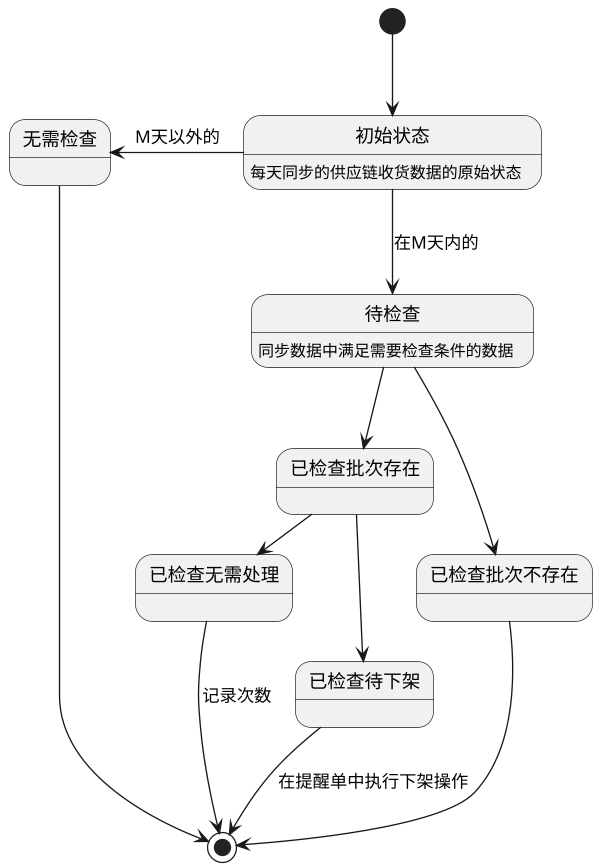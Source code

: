 @startuml

scale 600 width
[*] --> 初始状态
初始状态:每天同步的供应链收货数据的原始状态


初始状态 -left->无需检查 :M天以外的
无需检查 --> [*]

初始状态 -down->待检查 :在M天内的
待检查:同步数据中满足需要检查条件的数据

待检查 -down-> 已检查批次不存在
已检查批次不存在-down->[*]

待检查 -down-> 已检查批次存在

已检查批次存在 -right->已检查无需处理
已检查无需处理-down->[*]:记录次数

已检查批次存在 -down->已检查待下架
已检查待下架 -down->[*]:在提醒单中执行下架操作

@enduml